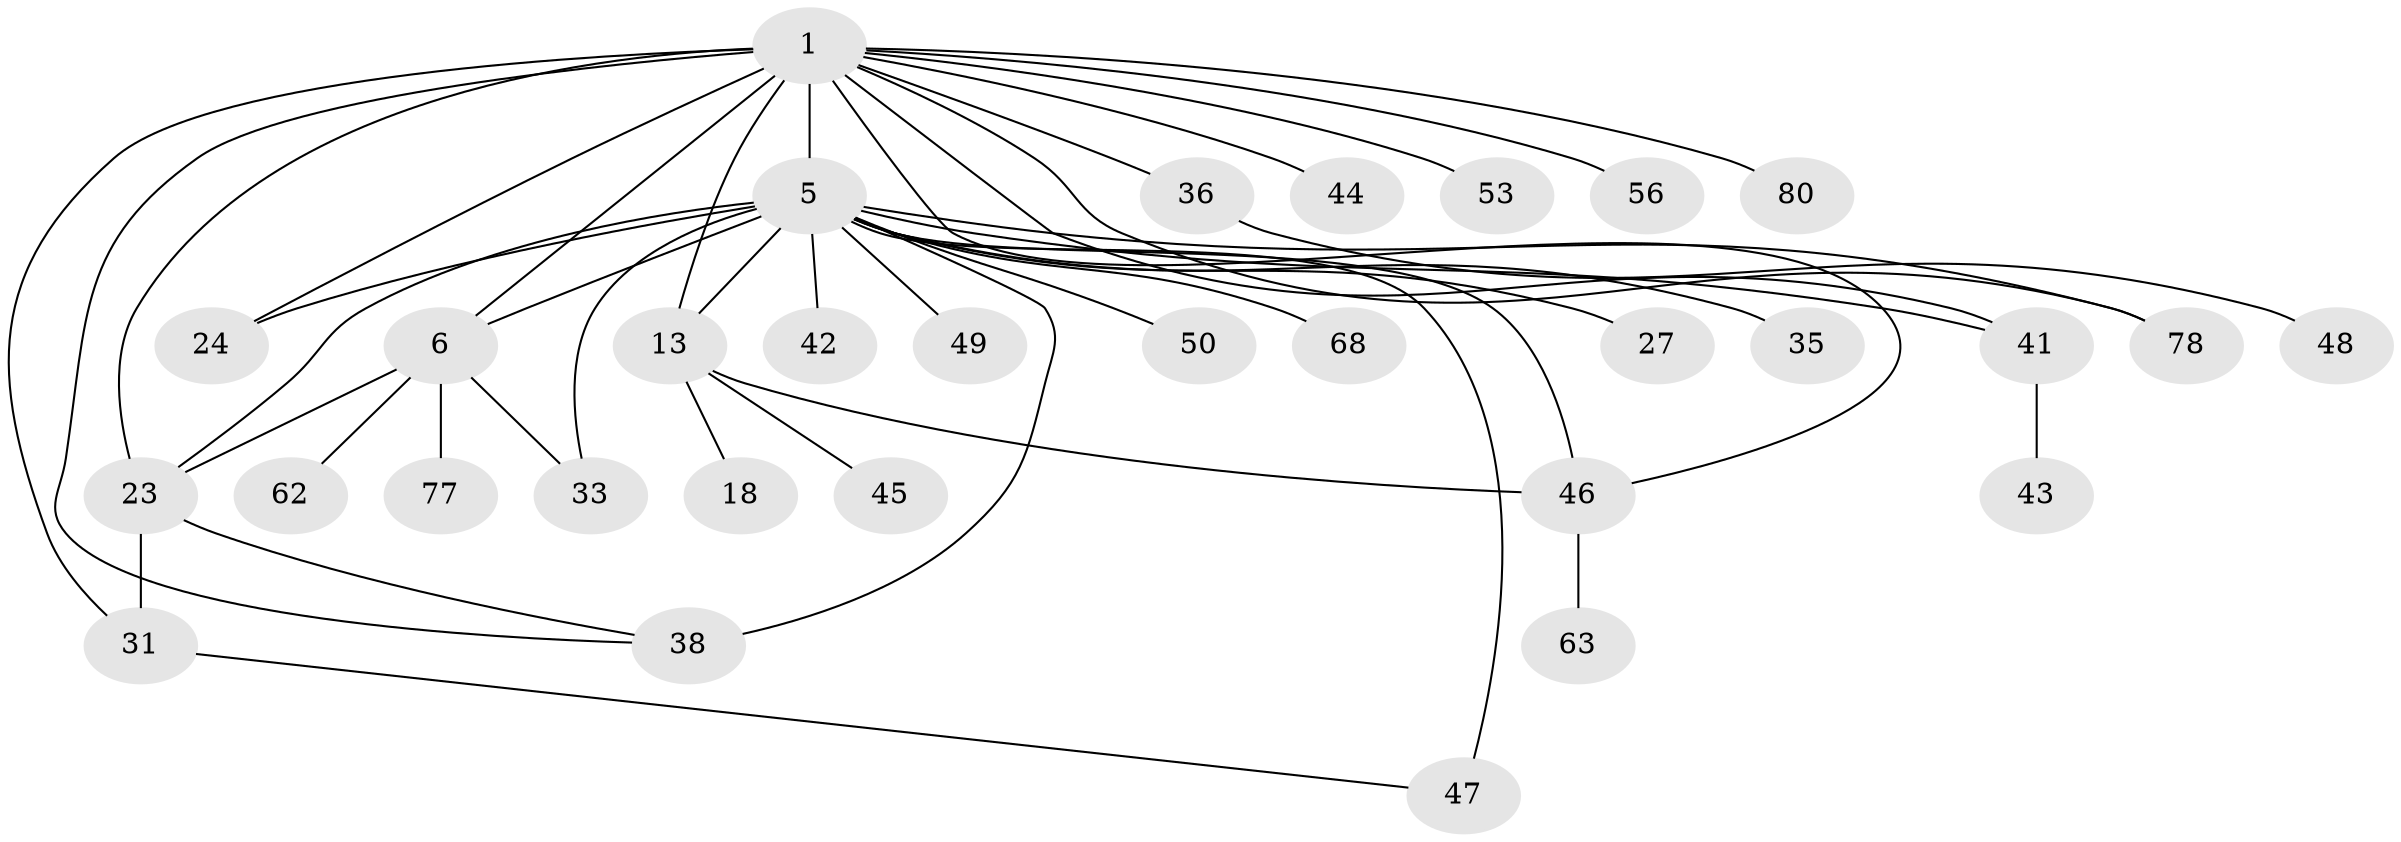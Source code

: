 // original degree distribution, {2: 0.21904761904761905, 26: 0.009523809523809525, 4: 0.0761904761904762, 9: 0.009523809523809525, 17: 0.009523809523809525, 5: 0.0380952380952381, 15: 0.009523809523809525, 3: 0.14285714285714285, 1: 0.41904761904761906, 8: 0.01904761904761905, 10: 0.009523809523809525, 7: 0.01904761904761905, 6: 0.01904761904761905}
// Generated by graph-tools (version 1.1) at 2025/18/03/04/25 18:18:19]
// undirected, 31 vertices, 44 edges
graph export_dot {
graph [start="1"]
  node [color=gray90,style=filled];
  1 [super="+87+2"];
  5 [super="+74+7+10+99+96+16+60+17"];
  6 [super="+9+39"];
  13 [super="+57+69+19+58"];
  18;
  23 [super="+26+28+52"];
  24;
  27;
  31;
  33;
  35;
  36;
  38 [super="+40"];
  41;
  42;
  43;
  44;
  45;
  46 [super="+59+70"];
  47;
  48;
  49;
  50;
  53;
  56;
  62;
  63;
  68;
  77;
  78;
  80;
  1 -- 5 [weight=7];
  1 -- 6;
  1 -- 13;
  1 -- 78 [weight=2];
  1 -- 80;
  1 -- 23;
  1 -- 24;
  1 -- 31;
  1 -- 36;
  1 -- 38 [weight=2];
  1 -- 41;
  1 -- 44;
  1 -- 46;
  1 -- 53;
  1 -- 56;
  5 -- 6 [weight=4];
  5 -- 47 [weight=2];
  5 -- 23 [weight=2];
  5 -- 33;
  5 -- 35;
  5 -- 27;
  5 -- 42;
  5 -- 13 [weight=8];
  5 -- 78;
  5 -- 49;
  5 -- 24;
  5 -- 46;
  5 -- 38 [weight=3];
  5 -- 50 [weight=2];
  5 -- 68;
  5 -- 41;
  6 -- 33;
  6 -- 23;
  6 -- 77;
  6 -- 62;
  13 -- 18;
  13 -- 45;
  13 -- 46;
  23 -- 31;
  23 -- 38;
  31 -- 47;
  36 -- 48;
  41 -- 43;
  46 -- 63;
}
